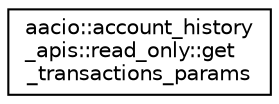 digraph "Graphical Class Hierarchy"
{
  edge [fontname="Helvetica",fontsize="10",labelfontname="Helvetica",labelfontsize="10"];
  node [fontname="Helvetica",fontsize="10",shape=record];
  rankdir="LR";
  Node0 [label="aacio::account_history\l_apis::read_only::get\l_transactions_params",height=0.2,width=0.4,color="black", fillcolor="white", style="filled",URL="$structaacio_1_1account__history__apis_1_1read__only_1_1get__transactions__params.html"];
}
